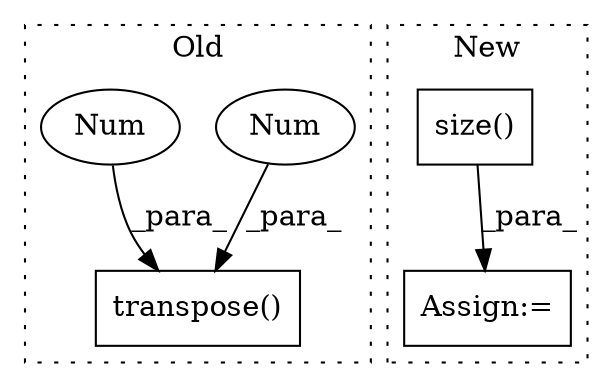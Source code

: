 digraph G {
subgraph cluster0 {
1 [label="transpose()" a="75" s="950,976" l="22,1" shape="box"];
3 [label="Num" a="76" s="972" l="1" shape="ellipse"];
4 [label="Num" a="76" s="975" l="1" shape="ellipse"];
label = "Old";
style="dotted";
}
subgraph cluster1 {
2 [label="size()" a="75" s="1013,1021" l="7,1" shape="box"];
5 [label="Assign:=" a="68" s="1068" l="3" shape="box"];
label = "New";
style="dotted";
}
2 -> 5 [label="_para_"];
3 -> 1 [label="_para_"];
4 -> 1 [label="_para_"];
}